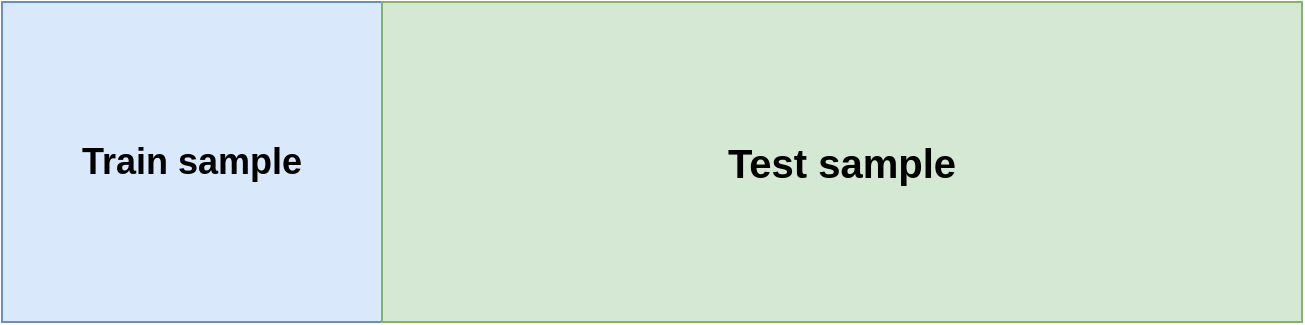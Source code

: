 <mxfile version="12.2.4"><diagram id="G8mzSaPs9BEwM4vyDcOn"><mxGraphModel dx="977" dy="412" grid="1" gridSize="10" guides="1" tooltips="1" connect="1" arrows="1" fold="1" page="1" pageScale="1" pageWidth="850" pageHeight="1100" math="0" shadow="0"><root><mxCell id="0"/><mxCell id="1" parent="0"/><mxCell id="2" value="&lt;font style=&quot;font-size: 18px&quot;&gt;&lt;b&gt;Train sample&lt;/b&gt;&lt;/font&gt;" style="rounded=0;whiteSpace=wrap;html=1;fillColor=#dae8fc;strokeColor=#6c8ebf;" vertex="1" parent="1"><mxGeometry x="80" y="80" width="190" height="160" as="geometry"/></mxCell><mxCell id="3" value="&lt;font style=&quot;font-size: 20px&quot;&gt;&lt;b&gt;Test sample&lt;/b&gt;&lt;/font&gt;" style="rounded=0;whiteSpace=wrap;html=1;fillColor=#d5e8d4;strokeColor=#82b366;" vertex="1" parent="1"><mxGeometry x="270" y="80" width="460" height="160" as="geometry"/></mxCell></root></mxGraphModel></diagram></mxfile>